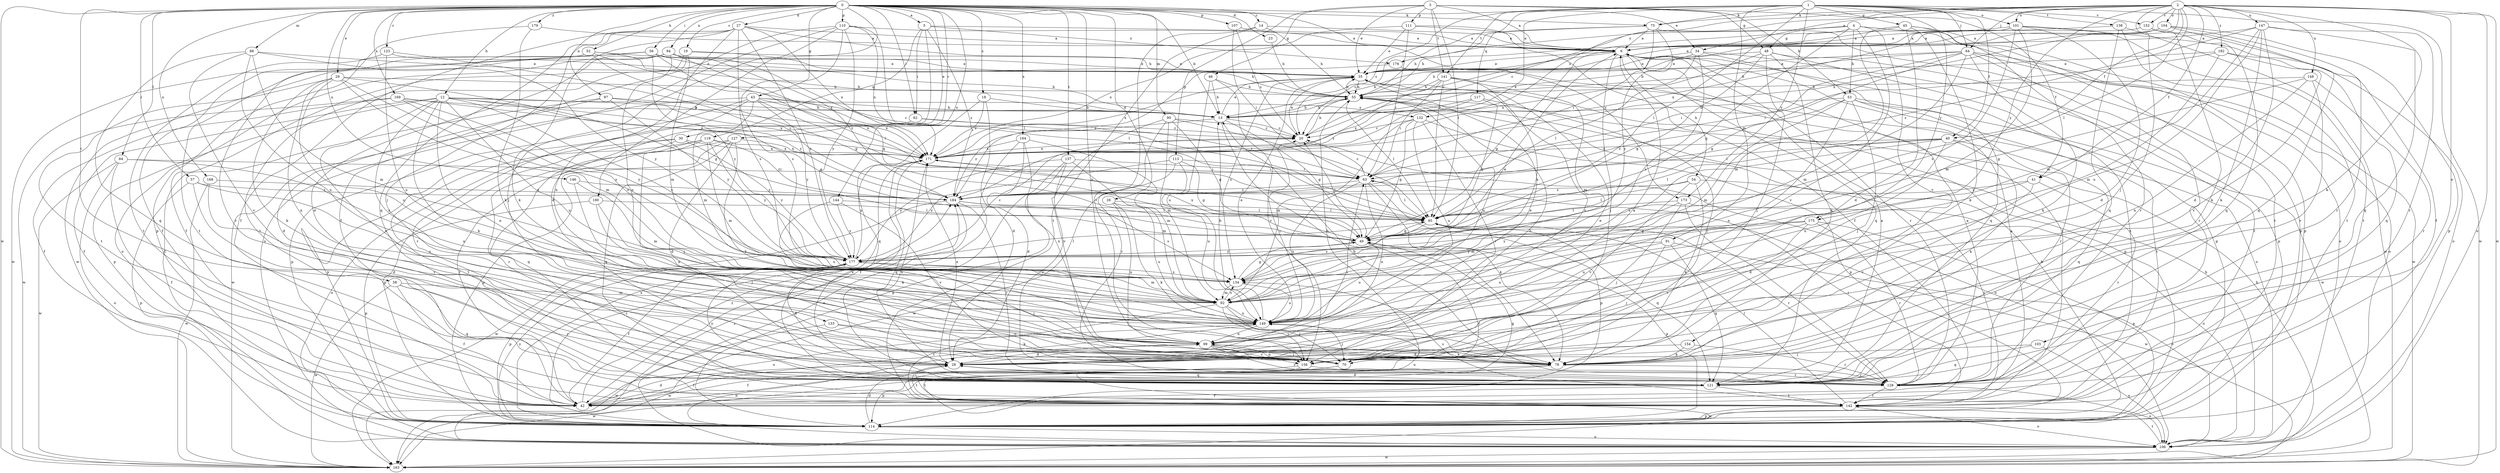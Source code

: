 strict digraph  {
0;
1;
2;
3;
4;
5;
6;
12;
13;
14;
18;
19;
20;
23;
26;
27;
28;
29;
30;
34;
35;
40;
41;
42;
43;
45;
46;
48;
49;
52;
53;
54;
55;
56;
57;
58;
62;
63;
64;
70;
75;
78;
84;
85;
88;
90;
91;
92;
94;
97;
99;
101;
103;
104;
106;
107;
110;
111;
113;
114;
117;
119;
121;
123;
127;
128;
132;
133;
134;
137;
138;
141;
142;
144;
146;
147;
148;
149;
152;
154;
156;
163;
164;
168;
169;
171;
173;
175;
176;
177;
179;
180;
182;
184;
0 -> 5  [label=a];
0 -> 12  [label=b];
0 -> 13  [label=b];
0 -> 14  [label=c];
0 -> 18  [label=c];
0 -> 19  [label=c];
0 -> 23  [label=d];
0 -> 26  [label=d];
0 -> 27  [label=d];
0 -> 29  [label=e];
0 -> 30  [label=e];
0 -> 34  [label=e];
0 -> 43  [label=g];
0 -> 52  [label=h];
0 -> 56  [label=i];
0 -> 57  [label=i];
0 -> 58  [label=i];
0 -> 62  [label=i];
0 -> 75  [label=k];
0 -> 84  [label=l];
0 -> 88  [label=m];
0 -> 90  [label=m];
0 -> 94  [label=n];
0 -> 97  [label=n];
0 -> 99  [label=n];
0 -> 107  [label=p];
0 -> 110  [label=p];
0 -> 123  [label=r];
0 -> 127  [label=r];
0 -> 137  [label=t];
0 -> 144  [label=u];
0 -> 146  [label=u];
0 -> 163  [label=w];
0 -> 164  [label=x];
0 -> 168  [label=x];
0 -> 169  [label=x];
0 -> 173  [label=y];
0 -> 179  [label=z];
0 -> 180  [label=z];
1 -> 20  [label=c];
1 -> 40  [label=f];
1 -> 45  [label=g];
1 -> 64  [label=j];
1 -> 75  [label=k];
1 -> 85  [label=l];
1 -> 91  [label=m];
1 -> 101  [label=o];
1 -> 117  [label=q];
1 -> 138  [label=t];
1 -> 141  [label=t];
1 -> 152  [label=v];
1 -> 163  [label=w];
1 -> 171  [label=x];
1 -> 173  [label=y];
1 -> 175  [label=y];
2 -> 20  [label=c];
2 -> 34  [label=e];
2 -> 40  [label=f];
2 -> 41  [label=f];
2 -> 64  [label=j];
2 -> 70  [label=j];
2 -> 75  [label=k];
2 -> 78  [label=k];
2 -> 85  [label=l];
2 -> 101  [label=o];
2 -> 103  [label=o];
2 -> 104  [label=o];
2 -> 106  [label=o];
2 -> 132  [label=s];
2 -> 147  [label=u];
2 -> 148  [label=u];
2 -> 152  [label=v];
2 -> 163  [label=w];
2 -> 171  [label=x];
2 -> 175  [label=y];
2 -> 182  [label=z];
3 -> 6  [label=a];
3 -> 35  [label=e];
3 -> 41  [label=f];
3 -> 46  [label=g];
3 -> 48  [label=g];
3 -> 53  [label=h];
3 -> 85  [label=l];
3 -> 111  [label=p];
3 -> 113  [label=p];
3 -> 141  [label=t];
4 -> 20  [label=c];
4 -> 48  [label=g];
4 -> 49  [label=g];
4 -> 53  [label=h];
4 -> 114  [label=p];
4 -> 142  [label=t];
4 -> 154  [label=v];
4 -> 156  [label=v];
4 -> 176  [label=y];
5 -> 6  [label=a];
5 -> 28  [label=d];
5 -> 62  [label=i];
5 -> 119  [label=q];
5 -> 176  [label=y];
5 -> 184  [label=z];
6 -> 35  [label=e];
6 -> 49  [label=g];
6 -> 54  [label=h];
6 -> 55  [label=h];
6 -> 70  [label=j];
6 -> 114  [label=p];
6 -> 121  [label=q];
6 -> 128  [label=r];
12 -> 42  [label=f];
12 -> 49  [label=g];
12 -> 78  [label=k];
12 -> 99  [label=n];
12 -> 114  [label=p];
12 -> 132  [label=s];
12 -> 133  [label=s];
12 -> 134  [label=s];
12 -> 149  [label=u];
12 -> 156  [label=v];
12 -> 171  [label=x];
12 -> 184  [label=z];
13 -> 20  [label=c];
13 -> 35  [label=e];
13 -> 49  [label=g];
13 -> 55  [label=h];
13 -> 78  [label=k];
13 -> 184  [label=z];
14 -> 6  [label=a];
14 -> 55  [label=h];
14 -> 142  [label=t];
14 -> 156  [label=v];
18 -> 13  [label=b];
18 -> 28  [label=d];
18 -> 121  [label=q];
18 -> 171  [label=x];
19 -> 35  [label=e];
19 -> 42  [label=f];
19 -> 55  [label=h];
19 -> 92  [label=m];
19 -> 142  [label=t];
20 -> 35  [label=e];
20 -> 55  [label=h];
20 -> 106  [label=o];
20 -> 171  [label=x];
23 -> 55  [label=h];
26 -> 78  [label=k];
26 -> 85  [label=l];
26 -> 99  [label=n];
26 -> 149  [label=u];
27 -> 6  [label=a];
27 -> 42  [label=f];
27 -> 55  [label=h];
27 -> 70  [label=j];
27 -> 78  [label=k];
27 -> 99  [label=n];
27 -> 121  [label=q];
27 -> 134  [label=s];
27 -> 171  [label=x];
27 -> 177  [label=y];
28 -> 6  [label=a];
28 -> 35  [label=e];
28 -> 55  [label=h];
28 -> 63  [label=i];
28 -> 121  [label=q];
28 -> 142  [label=t];
28 -> 171  [label=x];
29 -> 49  [label=g];
29 -> 55  [label=h];
29 -> 78  [label=k];
29 -> 92  [label=m];
29 -> 99  [label=n];
29 -> 134  [label=s];
29 -> 142  [label=t];
29 -> 149  [label=u];
30 -> 106  [label=o];
30 -> 114  [label=p];
30 -> 121  [label=q];
30 -> 171  [label=x];
30 -> 177  [label=y];
34 -> 13  [label=b];
34 -> 35  [label=e];
34 -> 121  [label=q];
34 -> 134  [label=s];
34 -> 142  [label=t];
34 -> 171  [label=x];
35 -> 55  [label=h];
35 -> 99  [label=n];
35 -> 114  [label=p];
35 -> 134  [label=s];
35 -> 171  [label=x];
40 -> 63  [label=i];
40 -> 78  [label=k];
40 -> 85  [label=l];
40 -> 121  [label=q];
40 -> 134  [label=s];
40 -> 149  [label=u];
40 -> 171  [label=x];
41 -> 28  [label=d];
41 -> 128  [label=r];
41 -> 156  [label=v];
41 -> 184  [label=z];
42 -> 6  [label=a];
42 -> 28  [label=d];
42 -> 49  [label=g];
42 -> 149  [label=u];
42 -> 184  [label=z];
43 -> 13  [label=b];
43 -> 20  [label=c];
43 -> 85  [label=l];
43 -> 92  [label=m];
43 -> 114  [label=p];
43 -> 128  [label=r];
43 -> 163  [label=w];
43 -> 171  [label=x];
43 -> 177  [label=y];
45 -> 6  [label=a];
45 -> 28  [label=d];
45 -> 78  [label=k];
45 -> 92  [label=m];
45 -> 106  [label=o];
45 -> 128  [label=r];
46 -> 13  [label=b];
46 -> 55  [label=h];
46 -> 149  [label=u];
46 -> 156  [label=v];
48 -> 35  [label=e];
48 -> 49  [label=g];
48 -> 70  [label=j];
48 -> 78  [label=k];
48 -> 85  [label=l];
48 -> 114  [label=p];
48 -> 142  [label=t];
49 -> 20  [label=c];
49 -> 42  [label=f];
49 -> 114  [label=p];
49 -> 149  [label=u];
49 -> 171  [label=x];
49 -> 177  [label=y];
52 -> 13  [label=b];
52 -> 35  [label=e];
52 -> 49  [label=g];
52 -> 128  [label=r];
52 -> 163  [label=w];
52 -> 171  [label=x];
53 -> 13  [label=b];
53 -> 70  [label=j];
53 -> 92  [label=m];
53 -> 99  [label=n];
53 -> 128  [label=r];
53 -> 142  [label=t];
53 -> 163  [label=w];
53 -> 184  [label=z];
54 -> 78  [label=k];
54 -> 85  [label=l];
54 -> 142  [label=t];
54 -> 156  [label=v];
54 -> 184  [label=z];
55 -> 13  [label=b];
55 -> 35  [label=e];
55 -> 85  [label=l];
55 -> 149  [label=u];
56 -> 13  [label=b];
56 -> 35  [label=e];
56 -> 42  [label=f];
56 -> 85  [label=l];
56 -> 142  [label=t];
56 -> 177  [label=y];
57 -> 28  [label=d];
57 -> 114  [label=p];
57 -> 149  [label=u];
57 -> 184  [label=z];
58 -> 42  [label=f];
58 -> 92  [label=m];
58 -> 121  [label=q];
58 -> 128  [label=r];
58 -> 163  [label=w];
62 -> 20  [label=c];
62 -> 63  [label=i];
62 -> 114  [label=p];
63 -> 20  [label=c];
63 -> 78  [label=k];
63 -> 85  [label=l];
63 -> 99  [label=n];
63 -> 114  [label=p];
63 -> 149  [label=u];
63 -> 184  [label=z];
64 -> 35  [label=e];
64 -> 49  [label=g];
64 -> 55  [label=h];
64 -> 63  [label=i];
64 -> 78  [label=k];
64 -> 92  [label=m];
64 -> 106  [label=o];
64 -> 128  [label=r];
64 -> 163  [label=w];
70 -> 42  [label=f];
70 -> 55  [label=h];
70 -> 99  [label=n];
70 -> 163  [label=w];
75 -> 6  [label=a];
75 -> 20  [label=c];
75 -> 55  [label=h];
75 -> 63  [label=i];
75 -> 114  [label=p];
75 -> 177  [label=y];
78 -> 114  [label=p];
78 -> 128  [label=r];
78 -> 163  [label=w];
84 -> 42  [label=f];
84 -> 63  [label=i];
84 -> 106  [label=o];
84 -> 149  [label=u];
84 -> 163  [label=w];
85 -> 49  [label=g];
85 -> 121  [label=q];
85 -> 128  [label=r];
85 -> 134  [label=s];
85 -> 163  [label=w];
88 -> 35  [label=e];
88 -> 92  [label=m];
88 -> 121  [label=q];
88 -> 149  [label=u];
88 -> 156  [label=v];
88 -> 177  [label=y];
90 -> 20  [label=c];
90 -> 49  [label=g];
90 -> 85  [label=l];
90 -> 92  [label=m];
90 -> 128  [label=r];
90 -> 156  [label=v];
91 -> 70  [label=j];
91 -> 106  [label=o];
91 -> 121  [label=q];
91 -> 149  [label=u];
91 -> 177  [label=y];
92 -> 70  [label=j];
92 -> 134  [label=s];
92 -> 142  [label=t];
92 -> 149  [label=u];
92 -> 156  [label=v];
94 -> 28  [label=d];
94 -> 35  [label=e];
94 -> 49  [label=g];
94 -> 85  [label=l];
94 -> 106  [label=o];
94 -> 149  [label=u];
94 -> 163  [label=w];
94 -> 184  [label=z];
97 -> 13  [label=b];
97 -> 28  [label=d];
97 -> 42  [label=f];
97 -> 171  [label=x];
97 -> 177  [label=y];
99 -> 28  [label=d];
99 -> 35  [label=e];
99 -> 70  [label=j];
99 -> 78  [label=k];
99 -> 128  [label=r];
99 -> 156  [label=v];
101 -> 6  [label=a];
101 -> 28  [label=d];
101 -> 55  [label=h];
101 -> 92  [label=m];
101 -> 106  [label=o];
101 -> 134  [label=s];
101 -> 142  [label=t];
101 -> 171  [label=x];
103 -> 70  [label=j];
103 -> 106  [label=o];
103 -> 121  [label=q];
104 -> 6  [label=a];
104 -> 13  [label=b];
104 -> 35  [label=e];
104 -> 42  [label=f];
104 -> 114  [label=p];
104 -> 121  [label=q];
106 -> 55  [label=h];
106 -> 99  [label=n];
106 -> 142  [label=t];
106 -> 163  [label=w];
106 -> 184  [label=z];
107 -> 6  [label=a];
107 -> 20  [label=c];
107 -> 63  [label=i];
110 -> 6  [label=a];
110 -> 42  [label=f];
110 -> 70  [label=j];
110 -> 85  [label=l];
110 -> 106  [label=o];
110 -> 134  [label=s];
110 -> 171  [label=x];
110 -> 177  [label=y];
111 -> 6  [label=a];
111 -> 35  [label=e];
111 -> 42  [label=f];
111 -> 63  [label=i];
111 -> 171  [label=x];
113 -> 49  [label=g];
113 -> 63  [label=i];
113 -> 149  [label=u];
113 -> 163  [label=w];
113 -> 177  [label=y];
114 -> 28  [label=d];
114 -> 55  [label=h];
114 -> 106  [label=o];
114 -> 171  [label=x];
114 -> 177  [label=y];
114 -> 184  [label=z];
117 -> 13  [label=b];
117 -> 49  [label=g];
117 -> 70  [label=j];
117 -> 171  [label=x];
119 -> 70  [label=j];
119 -> 92  [label=m];
119 -> 128  [label=r];
119 -> 142  [label=t];
119 -> 171  [label=x];
119 -> 177  [label=y];
119 -> 184  [label=z];
121 -> 6  [label=a];
121 -> 28  [label=d];
121 -> 42  [label=f];
121 -> 142  [label=t];
121 -> 171  [label=x];
121 -> 177  [label=y];
123 -> 35  [label=e];
123 -> 142  [label=t];
123 -> 149  [label=u];
123 -> 184  [label=z];
127 -> 28  [label=d];
127 -> 42  [label=f];
127 -> 78  [label=k];
127 -> 114  [label=p];
127 -> 121  [label=q];
127 -> 171  [label=x];
128 -> 6  [label=a];
128 -> 13  [label=b];
128 -> 106  [label=o];
128 -> 142  [label=t];
128 -> 171  [label=x];
132 -> 20  [label=c];
132 -> 49  [label=g];
132 -> 92  [label=m];
132 -> 114  [label=p];
132 -> 149  [label=u];
132 -> 156  [label=v];
133 -> 78  [label=k];
133 -> 99  [label=n];
133 -> 163  [label=w];
134 -> 6  [label=a];
134 -> 49  [label=g];
134 -> 92  [label=m];
134 -> 149  [label=u];
137 -> 63  [label=i];
137 -> 92  [label=m];
137 -> 106  [label=o];
137 -> 114  [label=p];
137 -> 128  [label=r];
137 -> 177  [label=y];
138 -> 6  [label=a];
138 -> 121  [label=q];
138 -> 142  [label=t];
138 -> 163  [label=w];
141 -> 55  [label=h];
141 -> 63  [label=i];
141 -> 85  [label=l];
141 -> 92  [label=m];
141 -> 106  [label=o];
141 -> 134  [label=s];
141 -> 184  [label=z];
142 -> 63  [label=i];
142 -> 85  [label=l];
142 -> 106  [label=o];
142 -> 114  [label=p];
142 -> 134  [label=s];
142 -> 149  [label=u];
144 -> 85  [label=l];
144 -> 149  [label=u];
144 -> 156  [label=v];
144 -> 177  [label=y];
146 -> 92  [label=m];
146 -> 99  [label=n];
146 -> 184  [label=z];
147 -> 6  [label=a];
147 -> 28  [label=d];
147 -> 78  [label=k];
147 -> 92  [label=m];
147 -> 121  [label=q];
147 -> 128  [label=r];
147 -> 149  [label=u];
147 -> 184  [label=z];
148 -> 49  [label=g];
148 -> 55  [label=h];
148 -> 99  [label=n];
148 -> 128  [label=r];
148 -> 156  [label=v];
149 -> 13  [label=b];
149 -> 20  [label=c];
149 -> 35  [label=e];
149 -> 70  [label=j];
149 -> 99  [label=n];
149 -> 163  [label=w];
152 -> 6  [label=a];
152 -> 78  [label=k];
152 -> 121  [label=q];
152 -> 128  [label=r];
154 -> 28  [label=d];
154 -> 78  [label=k];
154 -> 128  [label=r];
156 -> 42  [label=f];
156 -> 128  [label=r];
156 -> 142  [label=t];
163 -> 55  [label=h];
164 -> 28  [label=d];
164 -> 42  [label=f];
164 -> 92  [label=m];
164 -> 99  [label=n];
164 -> 171  [label=x];
168 -> 156  [label=v];
168 -> 163  [label=w];
168 -> 184  [label=z];
169 -> 13  [label=b];
169 -> 42  [label=f];
169 -> 134  [label=s];
169 -> 163  [label=w];
169 -> 171  [label=x];
169 -> 177  [label=y];
171 -> 63  [label=i];
171 -> 121  [label=q];
173 -> 70  [label=j];
173 -> 85  [label=l];
173 -> 92  [label=m];
173 -> 106  [label=o];
173 -> 128  [label=r];
175 -> 49  [label=g];
175 -> 114  [label=p];
175 -> 128  [label=r];
175 -> 149  [label=u];
175 -> 156  [label=v];
175 -> 177  [label=y];
176 -> 142  [label=t];
176 -> 184  [label=z];
177 -> 20  [label=c];
177 -> 28  [label=d];
177 -> 42  [label=f];
177 -> 70  [label=j];
177 -> 85  [label=l];
177 -> 92  [label=m];
177 -> 114  [label=p];
177 -> 134  [label=s];
177 -> 171  [label=x];
179 -> 6  [label=a];
179 -> 78  [label=k];
179 -> 114  [label=p];
180 -> 70  [label=j];
180 -> 78  [label=k];
180 -> 85  [label=l];
180 -> 114  [label=p];
182 -> 35  [label=e];
182 -> 63  [label=i];
182 -> 92  [label=m];
182 -> 121  [label=q];
182 -> 156  [label=v];
184 -> 85  [label=l];
184 -> 128  [label=r];
184 -> 134  [label=s];
184 -> 163  [label=w];
}
